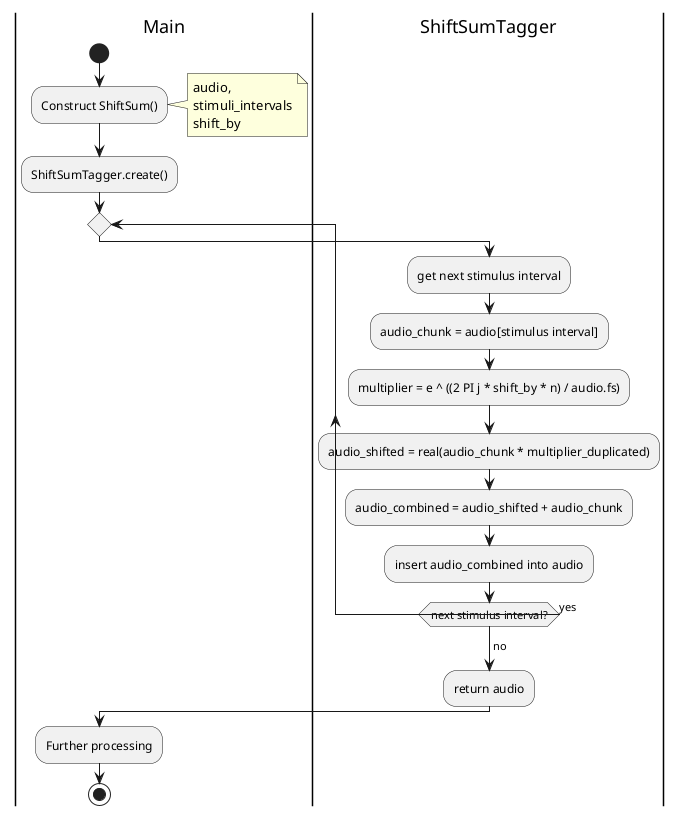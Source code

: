 @startuml
'https://plantuml.com/activity-diagram-beta

|Main|
start
:Construct ShiftSum();
note right
    audio,
    stimuli_intervals
    shift_by
end note

:ShiftSumTagger.create();

repeat
    |ShiftSumTagger|
    :get next stimulus interval;

    :audio_chunk = audio[stimulus interval];
    :multiplier = e ^ ((2 PI j * shift_by * n) / audio.fs);
    :audio_shifted = real(audio_chunk * multiplier_duplicated);
    :audio_combined = audio_shifted + audio_chunk;
    :insert audio_combined into audio;
repeat while(next stimulus interval?) is (yes)
->no;
:return audio;

|Main|
:Further processing;
stop


@enduml
